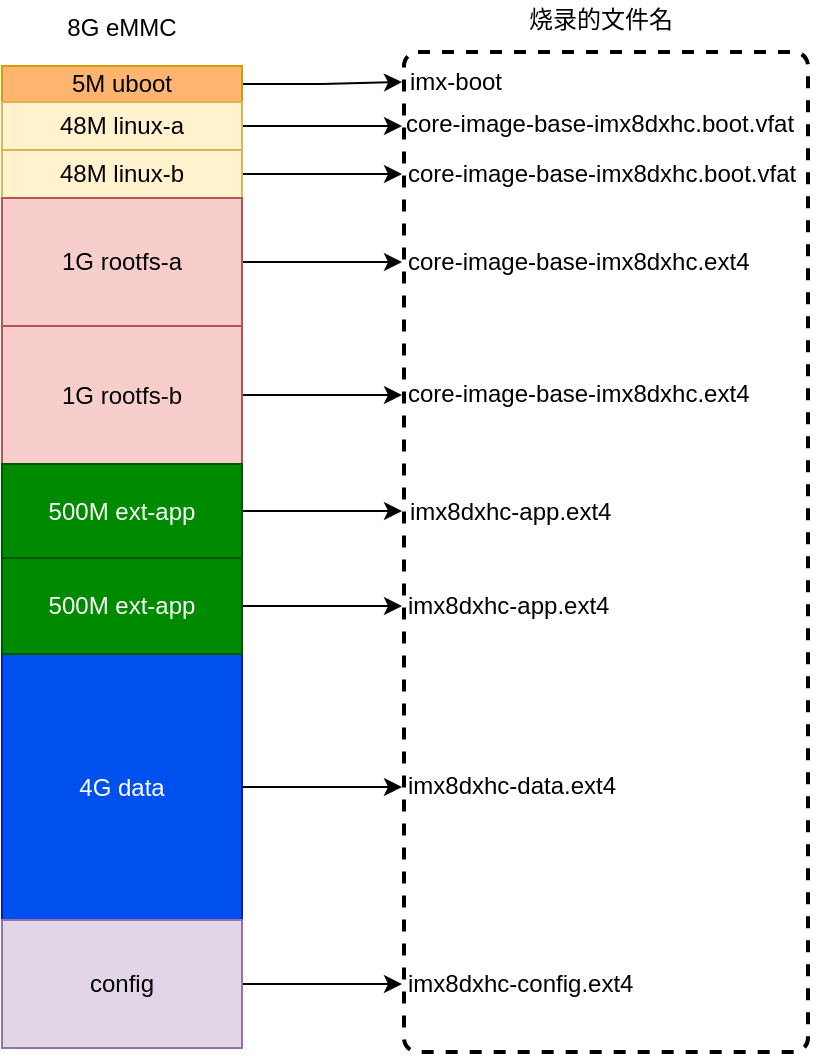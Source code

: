 <mxfile version="15.0.6" type="github">
  <diagram id="xB5CWRzruUTUXc5xDvux" name="Page-1">
    <mxGraphModel dx="865" dy="483" grid="0" gridSize="10" guides="1" tooltips="1" connect="1" arrows="1" fold="1" page="1" pageScale="1" pageWidth="827" pageHeight="1169" math="0" shadow="0">
      <root>
        <mxCell id="0" />
        <mxCell id="1" parent="0" />
        <mxCell id="X4DnhaZ_To_zHpH7ZMSN-25" value="" style="rounded=1;whiteSpace=wrap;html=1;absoluteArcSize=1;arcSize=14;strokeWidth=2;dashed=1;" vertex="1" parent="1">
          <mxGeometry x="431" y="105" width="202" height="500" as="geometry" />
        </mxCell>
        <mxCell id="X4DnhaZ_To_zHpH7ZMSN-2" value="" style="edgeStyle=orthogonalEdgeStyle;rounded=0;orthogonalLoop=1;jettySize=auto;html=1;" edge="1" parent="1" source="dvLIRJP0Ob4-i5YpCXI8-1">
          <mxGeometry relative="1" as="geometry">
            <mxPoint x="430" y="120" as="targetPoint" />
          </mxGeometry>
        </mxCell>
        <mxCell id="dvLIRJP0Ob4-i5YpCXI8-1" value="5M uboot" style="rounded=0;whiteSpace=wrap;html=1;strokeColor=#d79b00;fillColor=#FFB570;" parent="1" vertex="1">
          <mxGeometry x="230" y="112" width="120" height="18" as="geometry" />
        </mxCell>
        <mxCell id="X4DnhaZ_To_zHpH7ZMSN-36" value="" style="edgeStyle=orthogonalEdgeStyle;rounded=0;orthogonalLoop=1;jettySize=auto;html=1;" edge="1" parent="1" source="dvLIRJP0Ob4-i5YpCXI8-2">
          <mxGeometry relative="1" as="geometry">
            <mxPoint x="430" y="142" as="targetPoint" />
          </mxGeometry>
        </mxCell>
        <mxCell id="dvLIRJP0Ob4-i5YpCXI8-2" value="48M linux-a" style="rounded=0;whiteSpace=wrap;html=1;fillColor=#fff2cc;strokeColor=#d6b656;" parent="1" vertex="1">
          <mxGeometry x="230" y="130" width="120" height="24" as="geometry" />
        </mxCell>
        <mxCell id="X4DnhaZ_To_zHpH7ZMSN-38" value="" style="edgeStyle=orthogonalEdgeStyle;rounded=0;orthogonalLoop=1;jettySize=auto;html=1;" edge="1" parent="1" source="dvLIRJP0Ob4-i5YpCXI8-4">
          <mxGeometry relative="1" as="geometry">
            <mxPoint x="430" y="166" as="targetPoint" />
          </mxGeometry>
        </mxCell>
        <mxCell id="dvLIRJP0Ob4-i5YpCXI8-4" value="48M linux-b" style="rounded=0;whiteSpace=wrap;html=1;fillColor=#fff2cc;strokeColor=#d6b656;" parent="1" vertex="1">
          <mxGeometry x="230" y="154" width="120" height="24" as="geometry" />
        </mxCell>
        <mxCell id="X4DnhaZ_To_zHpH7ZMSN-40" value="" style="edgeStyle=orthogonalEdgeStyle;rounded=0;orthogonalLoop=1;jettySize=auto;html=1;" edge="1" parent="1" source="dvLIRJP0Ob4-i5YpCXI8-5">
          <mxGeometry relative="1" as="geometry">
            <mxPoint x="430" y="210" as="targetPoint" />
          </mxGeometry>
        </mxCell>
        <mxCell id="dvLIRJP0Ob4-i5YpCXI8-5" value="1G rootfs-a" style="rounded=0;whiteSpace=wrap;html=1;fillColor=#f8cecc;strokeColor=#b85450;" parent="1" vertex="1">
          <mxGeometry x="230" y="178" width="120" height="64" as="geometry" />
        </mxCell>
        <mxCell id="X4DnhaZ_To_zHpH7ZMSN-42" value="" style="edgeStyle=orthogonalEdgeStyle;rounded=0;orthogonalLoop=1;jettySize=auto;html=1;" edge="1" parent="1" source="dvLIRJP0Ob4-i5YpCXI8-6">
          <mxGeometry relative="1" as="geometry">
            <mxPoint x="430" y="276.5" as="targetPoint" />
          </mxGeometry>
        </mxCell>
        <mxCell id="dvLIRJP0Ob4-i5YpCXI8-6" value="1G rootfs-b" style="rounded=0;whiteSpace=wrap;html=1;fillColor=#f8cecc;strokeColor=#b85450;" parent="1" vertex="1">
          <mxGeometry x="230" y="242" width="120" height="69" as="geometry" />
        </mxCell>
        <mxCell id="X4DnhaZ_To_zHpH7ZMSN-44" value="" style="edgeStyle=orthogonalEdgeStyle;rounded=0;orthogonalLoop=1;jettySize=auto;html=1;" edge="1" parent="1" source="dvLIRJP0Ob4-i5YpCXI8-7">
          <mxGeometry relative="1" as="geometry">
            <mxPoint x="430" y="334.5" as="targetPoint" />
          </mxGeometry>
        </mxCell>
        <mxCell id="dvLIRJP0Ob4-i5YpCXI8-7" value="500M ext-app" style="rounded=0;whiteSpace=wrap;html=1;fillColor=#008a00;strokeColor=#005700;fontColor=#ffffff;" parent="1" vertex="1">
          <mxGeometry x="230" y="311" width="120" height="47" as="geometry" />
        </mxCell>
        <mxCell id="X4DnhaZ_To_zHpH7ZMSN-49" value="" style="edgeStyle=orthogonalEdgeStyle;rounded=0;orthogonalLoop=1;jettySize=auto;html=1;" edge="1" parent="1" source="dvLIRJP0Ob4-i5YpCXI8-8">
          <mxGeometry relative="1" as="geometry">
            <mxPoint x="430" y="472.5" as="targetPoint" />
          </mxGeometry>
        </mxCell>
        <mxCell id="dvLIRJP0Ob4-i5YpCXI8-8" value="4G data" style="rounded=0;whiteSpace=wrap;html=1;fillColor=#0050ef;strokeColor=#001DBC;fontColor=#ffffff;" parent="1" vertex="1">
          <mxGeometry x="230" y="406" width="120" height="133" as="geometry" />
        </mxCell>
        <mxCell id="dvLIRJP0Ob4-i5YpCXI8-10" value="8G eMMC" style="text;html=1;strokeColor=none;fillColor=none;align=center;verticalAlign=middle;whiteSpace=wrap;rounded=0;" parent="1" vertex="1">
          <mxGeometry x="255" y="83" width="70" height="20" as="geometry" />
        </mxCell>
        <mxCell id="X4DnhaZ_To_zHpH7ZMSN-3" value="imx-boot" style="text;html=1;strokeColor=none;fillColor=none;align=center;verticalAlign=middle;whiteSpace=wrap;rounded=0;" vertex="1" parent="1">
          <mxGeometry x="431" y="110" width="52" height="20" as="geometry" />
        </mxCell>
        <UserObject label="core-image-base-imx8dxhc.boot.vfat" link="core-image-base-imx8dxhc.boot.vfat" id="X4DnhaZ_To_zHpH7ZMSN-7">
          <mxCell style="text;html=1;strokeColor=none;fillColor=none;align=center;verticalAlign=middle;whiteSpace=wrap;rounded=0;" vertex="1" parent="1">
            <mxGeometry x="420" y="131" width="218" height="20" as="geometry" />
          </mxCell>
        </UserObject>
        <UserObject label="core-image-base-imx8dxhc.boot.vfat" link="core-image-base-imx8dxhc.boot.vfat" id="X4DnhaZ_To_zHpH7ZMSN-10">
          <mxCell style="text;whiteSpace=wrap;html=1;" vertex="1" parent="1">
            <mxGeometry x="430.997" y="152.0" width="214" height="28" as="geometry" />
          </mxCell>
        </UserObject>
        <mxCell id="X4DnhaZ_To_zHpH7ZMSN-13" value="core-image-base-imx8dxhc.ext4" style="text;whiteSpace=wrap;html=1;" vertex="1" parent="1">
          <mxGeometry x="430.997" y="196.003" width="190" height="28" as="geometry" />
        </mxCell>
        <mxCell id="X4DnhaZ_To_zHpH7ZMSN-16" value="core-image-base-imx8dxhc.ext4" style="text;whiteSpace=wrap;html=1;" vertex="1" parent="1">
          <mxGeometry x="430.997" y="262.497" width="190" height="28" as="geometry" />
        </mxCell>
        <mxCell id="X4DnhaZ_To_zHpH7ZMSN-19" value="imx8dxhc-app.ext4" style="text;whiteSpace=wrap;html=1;" vertex="1" parent="1">
          <mxGeometry x="432.497" y="320.5" width="121" height="28" as="geometry" />
        </mxCell>
        <mxCell id="X4DnhaZ_To_zHpH7ZMSN-22" value="imx8dxhc-data.ext4" style="text;whiteSpace=wrap;html=1;" vertex="1" parent="1">
          <mxGeometry x="431.0" y="458.497" width="124" height="28" as="geometry" />
        </mxCell>
        <mxCell id="X4DnhaZ_To_zHpH7ZMSN-26" value="烧录的文件名" style="text;html=1;strokeColor=none;fillColor=none;align=center;verticalAlign=middle;whiteSpace=wrap;rounded=0;dashed=1;" vertex="1" parent="1">
          <mxGeometry x="476.5" y="79" width="105" height="20" as="geometry" />
        </mxCell>
        <mxCell id="X4DnhaZ_To_zHpH7ZMSN-51" value="" style="edgeStyle=orthogonalEdgeStyle;rounded=0;orthogonalLoop=1;jettySize=auto;html=1;" edge="1" parent="1" source="X4DnhaZ_To_zHpH7ZMSN-27">
          <mxGeometry relative="1" as="geometry">
            <mxPoint x="430" y="571" as="targetPoint" />
          </mxGeometry>
        </mxCell>
        <mxCell id="X4DnhaZ_To_zHpH7ZMSN-27" value="config" style="rounded=0;whiteSpace=wrap;html=1;fillColor=#e1d5e7;strokeColor=#9673a6;" vertex="1" parent="1">
          <mxGeometry x="230" y="539" width="120" height="64" as="geometry" />
        </mxCell>
        <mxCell id="X4DnhaZ_To_zHpH7ZMSN-47" value="" style="edgeStyle=orthogonalEdgeStyle;rounded=0;orthogonalLoop=1;jettySize=auto;html=1;" edge="1" parent="1" source="X4DnhaZ_To_zHpH7ZMSN-28">
          <mxGeometry relative="1" as="geometry">
            <mxPoint x="430" y="382" as="targetPoint" />
          </mxGeometry>
        </mxCell>
        <mxCell id="X4DnhaZ_To_zHpH7ZMSN-28" value="500M ext-app" style="rounded=0;whiteSpace=wrap;html=1;fillColor=#008a00;strokeColor=#005700;fontColor=#ffffff;" vertex="1" parent="1">
          <mxGeometry x="230" y="358" width="120" height="48" as="geometry" />
        </mxCell>
        <mxCell id="X4DnhaZ_To_zHpH7ZMSN-45" value="imx8dxhc-app.ext4" style="text;whiteSpace=wrap;html=1;" vertex="1" parent="1">
          <mxGeometry x="430.997" y="368.0" width="121" height="28" as="geometry" />
        </mxCell>
        <mxCell id="X4DnhaZ_To_zHpH7ZMSN-52" value="imx8dxhc-config.ext4" style="text;whiteSpace=wrap;html=1;" vertex="1" parent="1">
          <mxGeometry x="431.0" y="556.997" width="124" height="28" as="geometry" />
        </mxCell>
      </root>
    </mxGraphModel>
  </diagram>
</mxfile>
